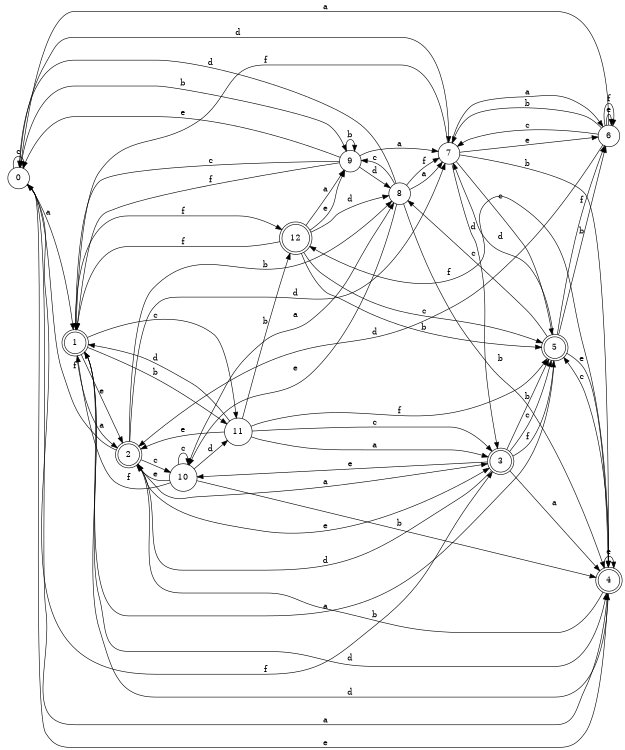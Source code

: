 digraph n11_8 {
__start0 [label="" shape="none"];

rankdir=LR;
size="8,5";

s0 [style="filled", color="black", fillcolor="white" shape="circle", label="0"];
s1 [style="rounded,filled", color="black", fillcolor="white" shape="doublecircle", label="1"];
s2 [style="rounded,filled", color="black", fillcolor="white" shape="doublecircle", label="2"];
s3 [style="rounded,filled", color="black", fillcolor="white" shape="doublecircle", label="3"];
s4 [style="rounded,filled", color="black", fillcolor="white" shape="doublecircle", label="4"];
s5 [style="rounded,filled", color="black", fillcolor="white" shape="doublecircle", label="5"];
s6 [style="filled", color="black", fillcolor="white" shape="circle", label="6"];
s7 [style="filled", color="black", fillcolor="white" shape="circle", label="7"];
s8 [style="filled", color="black", fillcolor="white" shape="circle", label="8"];
s9 [style="filled", color="black", fillcolor="white" shape="circle", label="9"];
s10 [style="filled", color="black", fillcolor="white" shape="circle", label="10"];
s11 [style="filled", color="black", fillcolor="white" shape="circle", label="11"];
s12 [style="rounded,filled", color="black", fillcolor="white" shape="doublecircle", label="12"];
s0 -> s1 [label="a"];
s0 -> s9 [label="b"];
s0 -> s0 [label="c"];
s0 -> s7 [label="d"];
s0 -> s4 [label="e"];
s0 -> s3 [label="f"];
s1 -> s2 [label="a"];
s1 -> s11 [label="b"];
s1 -> s11 [label="c"];
s1 -> s4 [label="d"];
s1 -> s2 [label="e"];
s1 -> s12 [label="f"];
s2 -> s3 [label="a"];
s2 -> s8 [label="b"];
s2 -> s10 [label="c"];
s2 -> s7 [label="d"];
s2 -> s3 [label="e"];
s2 -> s0 [label="f"];
s3 -> s4 [label="a"];
s3 -> s5 [label="b"];
s3 -> s5 [label="c"];
s3 -> s2 [label="d"];
s3 -> s10 [label="e"];
s3 -> s5 [label="f"];
s4 -> s0 [label="a"];
s4 -> s2 [label="b"];
s4 -> s5 [label="c"];
s4 -> s1 [label="d"];
s4 -> s4 [label="e"];
s4 -> s12 [label="f"];
s5 -> s1 [label="a"];
s5 -> s6 [label="b"];
s5 -> s8 [label="c"];
s5 -> s7 [label="d"];
s5 -> s4 [label="e"];
s5 -> s6 [label="f"];
s6 -> s0 [label="a"];
s6 -> s7 [label="b"];
s6 -> s7 [label="c"];
s6 -> s2 [label="d"];
s6 -> s6 [label="e"];
s6 -> s6 [label="f"];
s7 -> s6 [label="a"];
s7 -> s4 [label="b"];
s7 -> s5 [label="c"];
s7 -> s3 [label="d"];
s7 -> s6 [label="e"];
s7 -> s1 [label="f"];
s8 -> s7 [label="a"];
s8 -> s4 [label="b"];
s8 -> s9 [label="c"];
s8 -> s0 [label="d"];
s8 -> s10 [label="e"];
s8 -> s7 [label="f"];
s9 -> s7 [label="a"];
s9 -> s9 [label="b"];
s9 -> s1 [label="c"];
s9 -> s8 [label="d"];
s9 -> s0 [label="e"];
s9 -> s1 [label="f"];
s10 -> s8 [label="a"];
s10 -> s4 [label="b"];
s10 -> s10 [label="c"];
s10 -> s11 [label="d"];
s10 -> s2 [label="e"];
s10 -> s1 [label="f"];
s11 -> s3 [label="a"];
s11 -> s12 [label="b"];
s11 -> s3 [label="c"];
s11 -> s1 [label="d"];
s11 -> s2 [label="e"];
s11 -> s5 [label="f"];
s12 -> s9 [label="a"];
s12 -> s5 [label="b"];
s12 -> s5 [label="c"];
s12 -> s8 [label="d"];
s12 -> s9 [label="e"];
s12 -> s1 [label="f"];

}